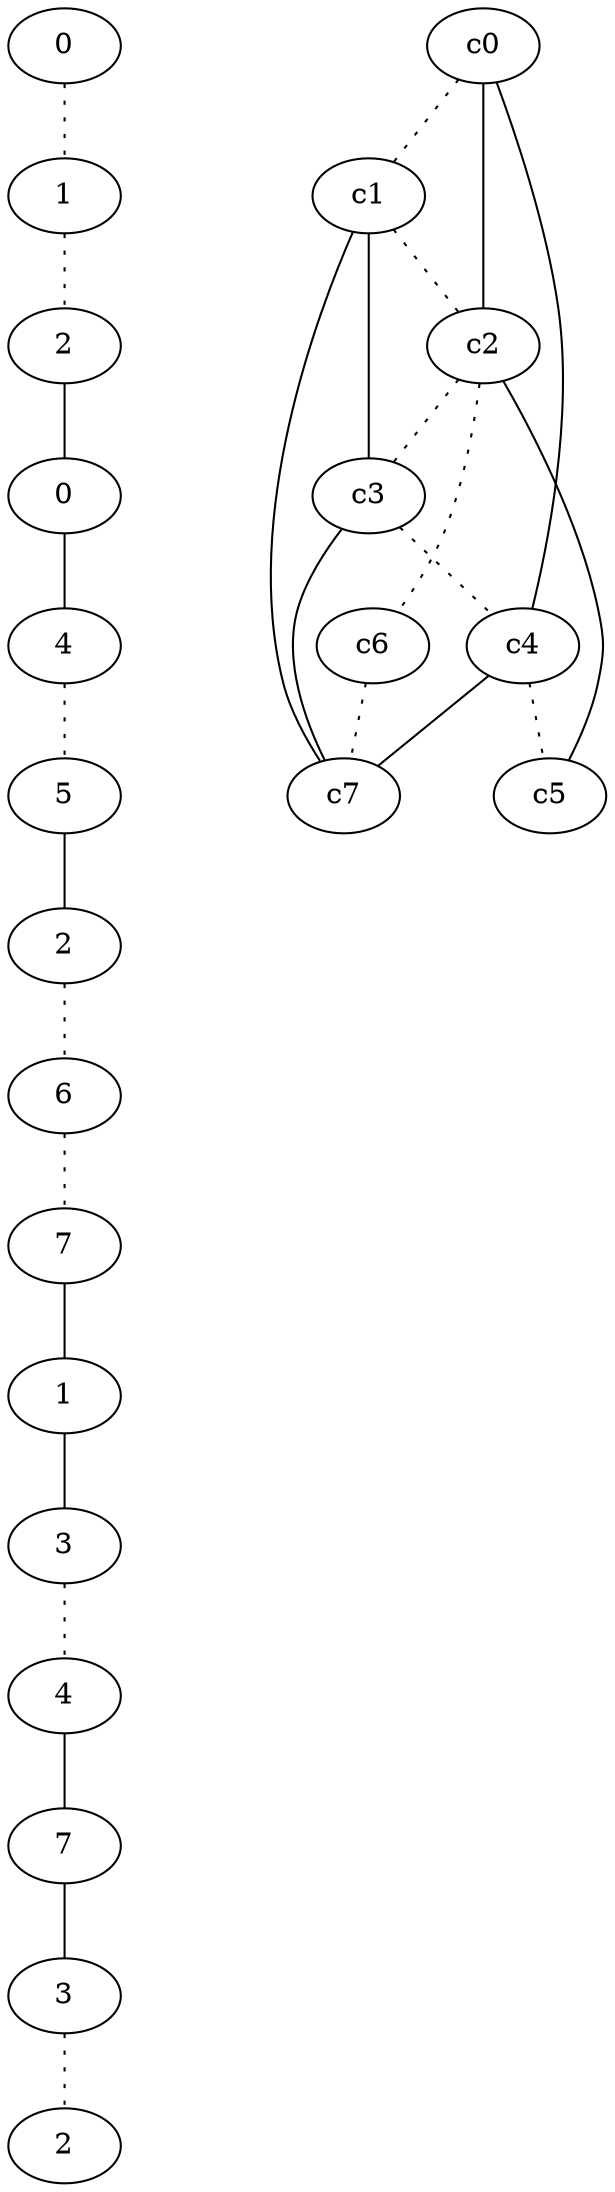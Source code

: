 graph {
a0[label=0];
a1[label=1];
a2[label=2];
a3[label=0];
a4[label=4];
a5[label=5];
a6[label=2];
a7[label=6];
a8[label=7];
a9[label=1];
a10[label=3];
a11[label=4];
a12[label=7];
a13[label=3];
a14[label=2];
a0 -- a1 [style=dotted];
a1 -- a2 [style=dotted];
a2 -- a3;
a3 -- a4;
a4 -- a5 [style=dotted];
a5 -- a6;
a6 -- a7 [style=dotted];
a7 -- a8 [style=dotted];
a8 -- a9;
a9 -- a10;
a10 -- a11 [style=dotted];
a11 -- a12;
a12 -- a13;
a13 -- a14 [style=dotted];
c0 -- c1 [style=dotted];
c0 -- c2;
c0 -- c4;
c1 -- c2 [style=dotted];
c1 -- c3;
c1 -- c7;
c2 -- c3 [style=dotted];
c2 -- c5;
c2 -- c6 [style=dotted];
c3 -- c4 [style=dotted];
c3 -- c7;
c4 -- c5 [style=dotted];
c4 -- c7;
c6 -- c7 [style=dotted];
}
